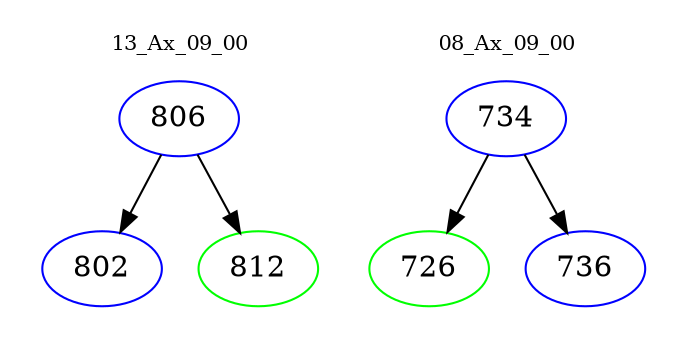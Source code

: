 digraph{
subgraph cluster_0 {
color = white
label = "13_Ax_09_00";
fontsize=10;
T0_806 [label="806", color="blue"]
T0_806 -> T0_802 [color="black"]
T0_802 [label="802", color="blue"]
T0_806 -> T0_812 [color="black"]
T0_812 [label="812", color="green"]
}
subgraph cluster_1 {
color = white
label = "08_Ax_09_00";
fontsize=10;
T1_734 [label="734", color="blue"]
T1_734 -> T1_726 [color="black"]
T1_726 [label="726", color="green"]
T1_734 -> T1_736 [color="black"]
T1_736 [label="736", color="blue"]
}
}
